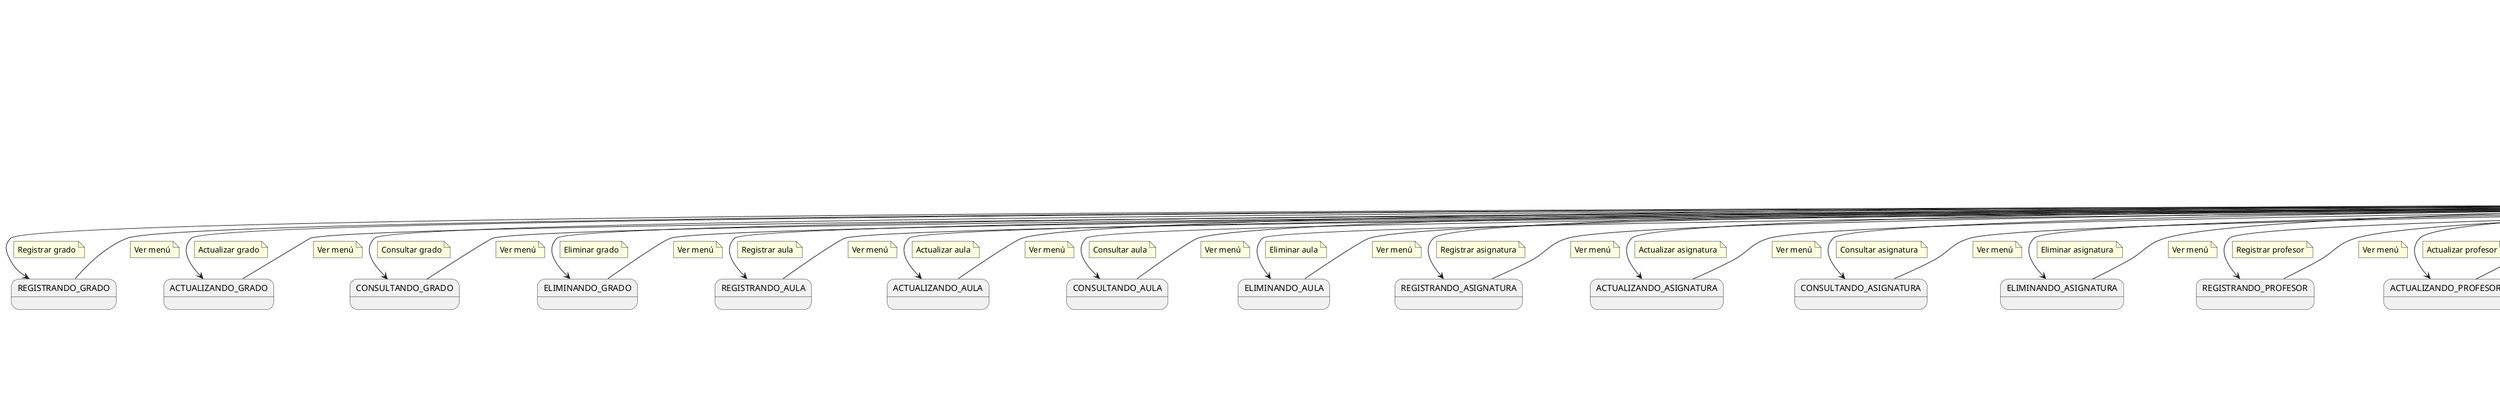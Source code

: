 @startuml

title Diagrama de Contexto

[*] --> INICIANDO_SESION
    note on link
        Iniciar sesión
    end note
INICIANDO_SESION --> MENU_PRINCIPAL
    note on link
        Ver menú
    end note

' Operaciones de Grado
MENU_PRINCIPAL --> REGISTRANDO_GRADO
    note on link
        Registrar grado
    end note
REGISTRANDO_GRADO --> MENU_PRINCIPAL
    note on link
        Ver menú
    end note

MENU_PRINCIPAL --> ACTUALIZANDO_GRADO
    note on link
        Actualizar grado
    end note
ACTUALIZANDO_GRADO --> MENU_PRINCIPAL
    note on link
        Ver menú
    end note

MENU_PRINCIPAL --> CONSULTANDO_GRADO
    note on link
        Consultar grado
    end note
CONSULTANDO_GRADO --> MENU_PRINCIPAL
    note on link
        Ver menú
    end note

MENU_PRINCIPAL --> ELIMINANDO_GRADO
    note on link
        Eliminar grado
    end note
ELIMINANDO_GRADO --> MENU_PRINCIPAL
    note on link
        Ver menú
    end note

' Operaciones de Aula
MENU_PRINCIPAL --> REGISTRANDO_AULA
    note on link
        Registrar aula
    end note
REGISTRANDO_AULA --> MENU_PRINCIPAL
    note on link
        Ver menú
    end note

MENU_PRINCIPAL --> ACTUALIZANDO_AULA
    note on link
        Actualizar aula
    end note
ACTUALIZANDO_AULA --> MENU_PRINCIPAL
    note on link
        Ver menú
    end note

MENU_PRINCIPAL --> CONSULTANDO_AULA
    note on link
        Consultar aula
    end note
CONSULTANDO_AULA --> MENU_PRINCIPAL
    note on link
        Ver menú
    end note

MENU_PRINCIPAL --> ELIMINANDO_AULA
    note on link
        Eliminar aula
    end note
ELIMINANDO_AULA --> MENU_PRINCIPAL
    note on link
        Ver menú
    end note

' Operaciones de Asignatura
MENU_PRINCIPAL --> REGISTRANDO_ASIGNATURA
    note on link
        Registrar asignatura
    end note
REGISTRANDO_ASIGNATURA --> MENU_PRINCIPAL
    note on link
        Ver menú
    end note

MENU_PRINCIPAL --> ACTUALIZANDO_ASIGNATURA
    note on link
        Actualizar asignatura
    end note
ACTUALIZANDO_ASIGNATURA --> MENU_PRINCIPAL
    note on link
        Ver menú
    end note

MENU_PRINCIPAL --> CONSULTANDO_ASIGNATURA
    note on link
        Consultar asignatura
    end note
CONSULTANDO_ASIGNATURA --> MENU_PRINCIPAL
    note on link
        Ver menú
    end note

MENU_PRINCIPAL --> ELIMINANDO_ASIGNATURA
    note on link
        Eliminar asignatura
    end note
ELIMINANDO_ASIGNATURA --> MENU_PRINCIPAL
    note on link
        Ver menú
    end note

' Operaciones de Profesor
MENU_PRINCIPAL --> REGISTRANDO_PROFESOR
    note on link
        Registrar profesor
    end note
REGISTRANDO_PROFESOR --> MENU_PRINCIPAL
    note on link
        Ver menú
    end note

MENU_PRINCIPAL --> ACTUALIZANDO_PROFESOR
    note on link
        Actualizar profesor
    end note
ACTUALIZANDO_PROFESOR --> MENU_PRINCIPAL
    note on link
        Ver menú
    end note

MENU_PRINCIPAL --> CONSULTANDO_PROFESOR
    note on link
        Consultar profesor
    end note
CONSULTANDO_PROFESOR --> MENU_PRINCIPAL
    note on link
        Ver menú
    end note

MENU_PRINCIPAL --> ELIMINANDO_PROFESOR
    note on link
        Eliminar profesor
    end note
ELIMINANDO_PROFESOR --> MENU_PRINCIPAL
    note on link
        Ver menú
    end note

' Operaciones de AsignaturaGrado
MENU_PRINCIPAL --> CREANDO_ASIGNATURAGRADO
    note on link
        Crear asignatura-grado
    end note
CREANDO_ASIGNATURAGRADO --> MENU_PRINCIPAL
    note on link
        Ver menú
    end note

MENU_PRINCIPAL --> ACTUALIZANDO_ASIGNATURAGRADO
    note on link
        Actualizar asignatura-grado
    end note
ACTUALIZANDO_ASIGNATURAGRADO --> MENU_PRINCIPAL
    note on link
        Ver menú
    end note

MENU_PRINCIPAL --> CONSULTANDO_ASIGNATURAGRADO
    note on link
        Consultar asignatura-grado
    end note
CONSULTANDO_ASIGNATURAGRADO --> MENU_PRINCIPAL
    note on link
        Ver menú
    end note

MENU_PRINCIPAL --> ELIMINANDO_ASIGNATURAGRADO
    note on link
        Eliminar asignatura-grado
    end note
ELIMINANDO_ASIGNATURAGRADO --> MENU_PRINCIPAL
    note on link
        Ver menú
    end note

' Operaciones de AsignaturaGradoProfesor
MENU_PRINCIPAL --> CREANDO_ASIGNATURAGRADOPROFESOR
    note on link
        Crear asignatura-grado-profesor
    end note
CREANDO_ASIGNATURAGRADOPROFESOR --> MENU_PRINCIPAL
    note on link
        Ver menú
    end note

MENU_PRINCIPAL --> ACTUALIZANDO_ASIGNATURAGRADOPROFESOR
    note on link
        Actualizar asignatura-grado-profesor
    end note
ACTUALIZANDO_ASIGNATURAGRADOPROFESOR --> MENU_PRINCIPAL
    note on link
        Ver menú
    end note

MENU_PRINCIPAL --> CONSULTANDO_ASIGNATURAGRADOPROFESOR
    note on link
        Consultar asignatura-grado-profesor
    end note
CONSULTANDO_ASIGNATURAGRADOPROFESOR --> MENU_PRINCIPAL
    note on link
        Ver menú
    end note

MENU_PRINCIPAL --> ELIMINANDO_ASIGNATURAGRADOPROFESOR
    note on link
        Eliminar asignatura-grado-profesor
    end note
ELIMINANDO_ASIGNATURAGRADOPROFESOR --> MENU_PRINCIPAL
    note on link
        Ver menú
    end note

' Operaciones de HorarioAsignaturaAula
MENU_PRINCIPAL --> ACTUALIZANDO_HORARIOASIGNATURAAULA
    note on link
        Actualizar horario-asignatura-aula
    end note
ACTUALIZANDO_HORARIOASIGNATURAAULA --> MENU_PRINCIPAL
    note on link
        Ver menú
    end note

MENU_PRINCIPAL --> CONSULTANDO_HORARIOASIGNATURAAULA
    note on link
        Consultar horario-asignatura-aula
    end note
CONSULTANDO_HORARIOASIGNATURAAULA --> MENU_PRINCIPAL
    note on link
        Ver menú
    end note

MENU_PRINCIPAL --> ELIMINANDO_HORARIOASIGNATURAAULA
    note on link
        Eliminar horario-asignatura-aula
    end note
ELIMINANDO_HORARIOASIGNATURAAULA --> MENU_PRINCIPAL
    note on link
        Ver menú
    end note

' Operaciones de Horario
MENU_PRINCIPAL --> CREANDO_HORARIO
    note on link
        Crear horario
    end note
CREANDO_HORARIO --> MENU_PRINCIPAL
    note on link
        Ver menú
    end note

MENU_PRINCIPAL --> ACTUALIZANDO_HORARIO
    note on link
        Actualizar horario
    end note
ACTUALIZANDO_HORARIO --> MENU_PRINCIPAL
    note on link
        Ver menú
    end note

MENU_PRINCIPAL --> CONSULTANDO_HORARIO
    note on link
        Consultar horario
    end note
CONSULTANDO_HORARIO --> MENU_PRINCIPAL
    note on link
        Ver menú
    end note

MENU_PRINCIPAL --> ELIMINANDO_HORARIO
    note on link
        Eliminar horario
    end note
ELIMINANDO_HORARIO --> MENU_PRINCIPAL
    note on link
        Ver menú
    end note

' Casos adicionales
MENU_PRINCIPAL --> ASIGNANDO_PROFESOR
    note on link
        Asignar profesor
    end note
ASIGNANDO_PROFESOR --> MENU_PRINCIPAL
    note on link
        Ver menú
    end note

MENU_PRINCIPAL --> CONSULTANDO_HORARIO_PROFESOR
    note on link
        Consultar horario del profesor
    end note
CONSULTANDO_HORARIO_PROFESOR --> MENU_PRINCIPAL
    note on link
        Ver menú
    end note

MENU_PRINCIPAL --> EDITANDO_ASIGNACION
    note on link
        Editar asignación
    end note
EDITANDO_ASIGNACION --> MENU_PRINCIPAL
    note on link
        Ver menú
    end note

MENU_PRINCIPAL --> ELIGIENDO_GRADO
    note on link
        Elegir grado
    end note
ELIGIENDO_GRADO --> CREANDO_HORARIOASIGNATURAAULA
    note on link
        Crear horario-asignatura-aula
    end note
CREANDO_HORARIOASIGNATURAAULA --> MENU_PRINCIPAL
    note on link
        Ver menú
    end note

MENU_PRINCIPAL --> [*]

@enduml